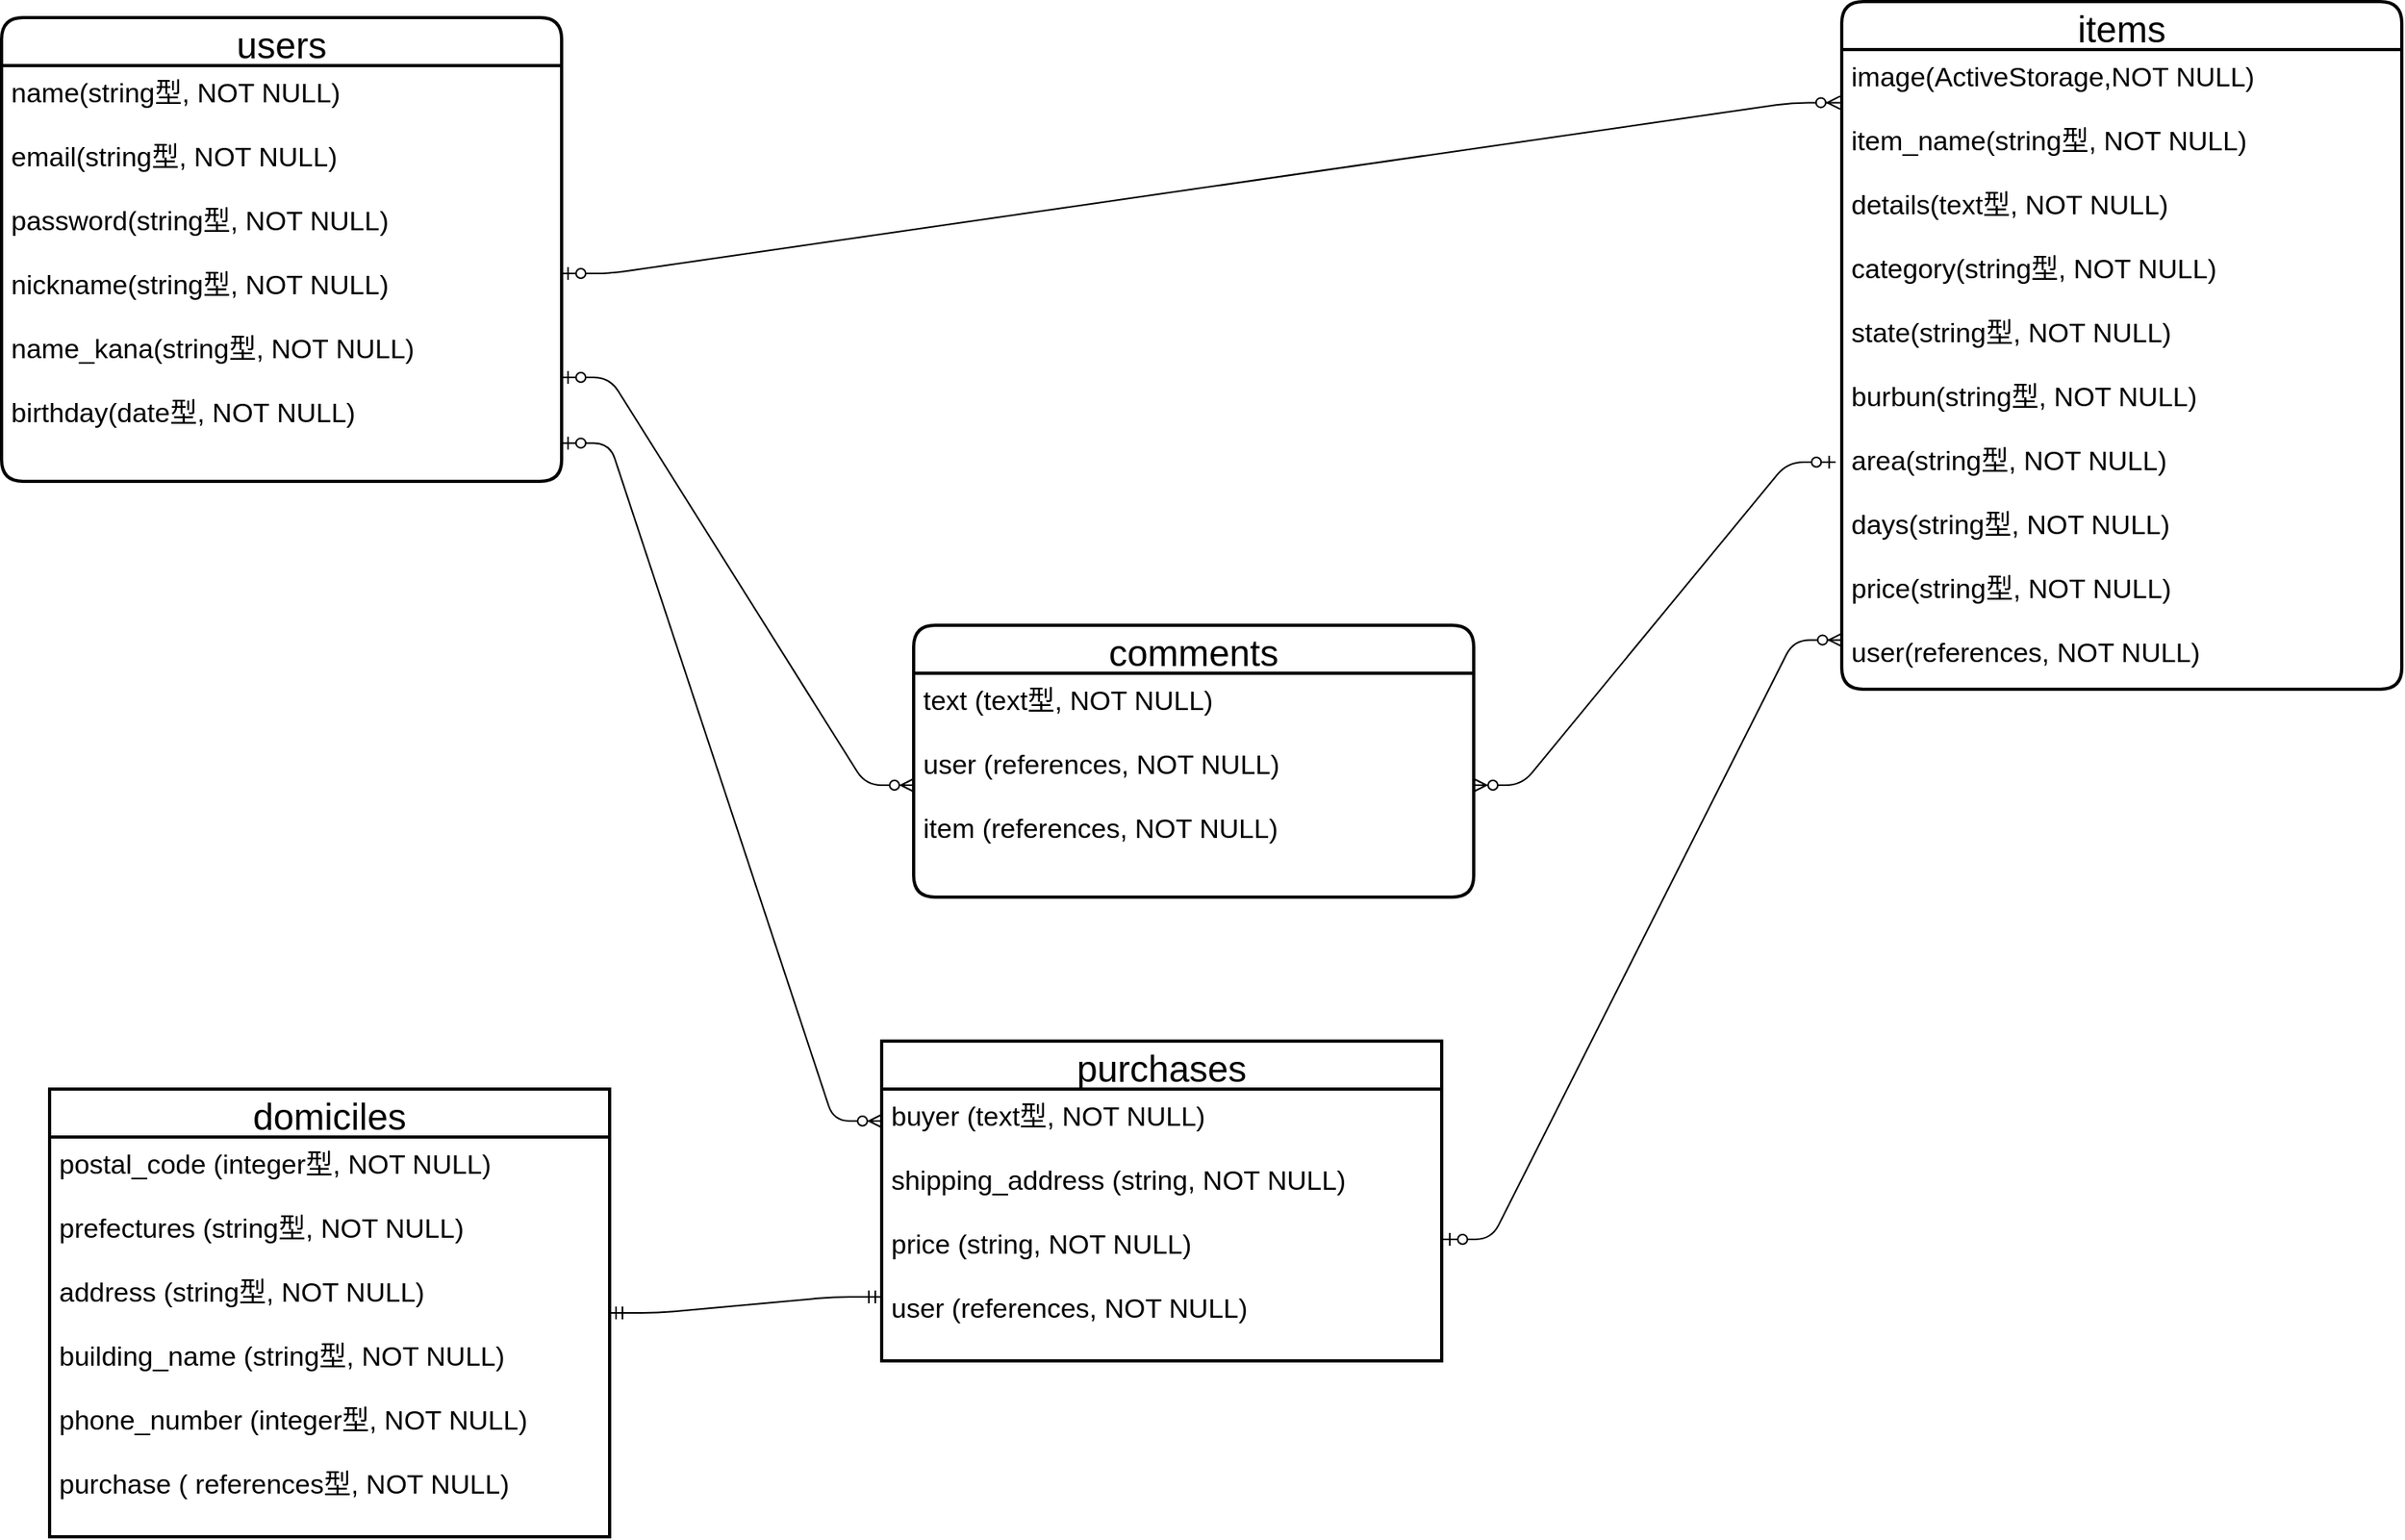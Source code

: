 <mxfile version="13.10.0" type="embed">
    <diagram id="eYEJpO8xNW3fcU3qhwMZ" name="ページ1">
        <mxGraphModel dx="8" dy="586" grid="1" gridSize="10" guides="1" tooltips="1" connect="1" arrows="1" fold="1" page="1" pageScale="1" pageWidth="1654" pageHeight="1169" math="0" shadow="0">
            <root>
                <mxCell id="0"/>
                <mxCell id="1" parent="0"/>
                <mxCell id="13" value="users" style="swimlane;childLayout=stackLayout;horizontal=1;startSize=30;horizontalStack=0;rounded=1;fontSize=23;fontStyle=0;strokeWidth=2;resizeParent=0;resizeLast=1;shadow=0;dashed=0;align=center;" parent="1" vertex="1">
                    <mxGeometry x="80" y="80" width="350" height="290" as="geometry"/>
                </mxCell>
                <mxCell id="14" value="name(string型, NOT NULL)&#10;&#10;email(string型, NOT NULL)&#10;&#10;password(string型, NOT NULL)&#10;&#10;nickname(string型, NOT NULL)&#10;&#10;name_kana(string型, NOT NULL)&#10;&#10;birthday(date型, NOT NULL)" style="align=left;strokeColor=none;fillColor=none;spacingLeft=4;fontSize=17;verticalAlign=top;resizable=0;rotatable=0;part=1;" parent="13" vertex="1">
                    <mxGeometry y="30" width="350" height="260" as="geometry"/>
                </mxCell>
                <mxCell id="15" value="items" style="swimlane;childLayout=stackLayout;horizontal=1;startSize=30;horizontalStack=0;rounded=1;fontSize=23;fontStyle=0;strokeWidth=2;resizeParent=0;resizeLast=1;shadow=0;dashed=0;align=center;" parent="1" vertex="1">
                    <mxGeometry x="1230" y="70" width="350" height="430" as="geometry"/>
                </mxCell>
                <mxCell id="16" value="image(ActiveStorage,NOT NULL)&#10;&#10;item_name(string型, NOT NULL)&#10;&#10;details(text型, NOT NULL)&#10;&#10;category(string型, NOT NULL)&#10;&#10;state(string型, NOT NULL)&#10;&#10;burbun(string型, NOT NULL)&#10;&#10;area(string型, NOT NULL)&#10;&#10;days(string型, NOT NULL)&#10;&#10;price(string型, NOT NULL)&#10;&#10;user(references, NOT NULL)&#10;&#10;" style="align=left;strokeColor=none;fillColor=none;spacingLeft=4;fontSize=17;verticalAlign=top;resizable=0;rotatable=0;part=1;" parent="15" vertex="1">
                    <mxGeometry y="30" width="350" height="400" as="geometry"/>
                </mxCell>
                <mxCell id="17" value="comments" style="swimlane;childLayout=stackLayout;horizontal=1;startSize=30;horizontalStack=0;rounded=1;fontSize=23;fontStyle=0;strokeWidth=2;resizeParent=0;resizeLast=1;shadow=0;dashed=0;align=center;" parent="1" vertex="1">
                    <mxGeometry x="650" y="460" width="350" height="170" as="geometry"/>
                </mxCell>
                <mxCell id="18" value="text (text型, NOT NULL)&#10;&#10;user (references, NOT NULL)&#10;&#10;item (references, NOT NULL)&#10;&#10;" style="align=left;strokeColor=none;fillColor=none;spacingLeft=4;fontSize=17;verticalAlign=top;resizable=0;rotatable=0;part=1;" parent="17" vertex="1">
                    <mxGeometry y="30" width="350" height="140" as="geometry"/>
                </mxCell>
                <mxCell id="19" value="purchases" style="swimlane;childLayout=stackLayout;horizontal=1;startSize=30;horizontalStack=0;rounded=1;fontSize=23;fontStyle=0;strokeWidth=2;resizeParent=0;resizeLast=1;shadow=0;dashed=0;align=center;arcSize=0;" parent="1" vertex="1">
                    <mxGeometry x="630" y="720" width="350" height="200" as="geometry"/>
                </mxCell>
                <mxCell id="20" value="buyer (text型, NOT NULL)&#10;&#10;shipping_address (string, NOT NULL)&#10;&#10;price (string, NOT NULL)&#10;&#10;user (references, NOT NULL)&#10;&#10;&#10;&#10;" style="align=left;strokeColor=none;fillColor=none;spacingLeft=4;fontSize=17;verticalAlign=top;resizable=0;rotatable=0;part=1;" parent="19" vertex="1">
                    <mxGeometry y="30" width="350" height="170" as="geometry"/>
                </mxCell>
                <mxCell id="37" value="domiciles" style="swimlane;childLayout=stackLayout;horizontal=1;startSize=30;horizontalStack=0;rounded=1;fontSize=23;fontStyle=0;strokeWidth=2;resizeParent=0;resizeLast=1;shadow=0;dashed=0;align=center;arcSize=0;" parent="1" vertex="1">
                    <mxGeometry x="110.0" y="750" width="350" height="280" as="geometry"/>
                </mxCell>
                <mxCell id="38" value="postal_code (integer型, NOT NULL)&#10;&#10;prefectures (string型, NOT NULL)&#10;&#10;address (string型, NOT NULL)&#10;&#10;building_name (string型, NOT NULL)&#10;&#10;phone_number (integer型, NOT NULL)&#10;&#10;purchase ( references型, NOT NULL)&#10;&#10;&#10;&#10;&#10;" style="align=left;strokeColor=none;fillColor=none;spacingLeft=4;fontSize=17;verticalAlign=top;resizable=0;rotatable=0;part=1;" parent="37" vertex="1">
                    <mxGeometry y="30" width="350" height="250" as="geometry"/>
                </mxCell>
                <mxCell id="42" value="" style="edgeStyle=entityRelationEdgeStyle;fontSize=12;html=1;endArrow=ERzeroToMany;startArrow=ERzeroToOne;entryX=-0.003;entryY=0.083;entryDx=0;entryDy=0;entryPerimeter=0;" parent="1" source="14" target="16" edge="1">
                    <mxGeometry width="100" height="100" relative="1" as="geometry">
                        <mxPoint x="827" y="170" as="sourcePoint"/>
                        <mxPoint x="1237" y="150" as="targetPoint"/>
                    </mxGeometry>
                </mxCell>
                <mxCell id="44" value="" style="edgeStyle=entityRelationEdgeStyle;fontSize=12;html=1;endArrow=ERzeroToMany;startArrow=ERzeroToOne;exitX=1;exitY=0.75;exitDx=0;exitDy=0;" parent="1" source="14" edge="1">
                    <mxGeometry width="100" height="100" relative="1" as="geometry">
                        <mxPoint x="580" y="470" as="sourcePoint"/>
                        <mxPoint x="650" y="560" as="targetPoint"/>
                    </mxGeometry>
                </mxCell>
                <mxCell id="45" value="" style="edgeStyle=entityRelationEdgeStyle;fontSize=12;html=1;endArrow=ERzeroToMany;startArrow=ERzeroToOne;exitX=1;exitY=0.908;exitDx=0;exitDy=0;entryX=0;entryY=0.25;entryDx=0;entryDy=0;exitPerimeter=0;" parent="1" source="14" target="19" edge="1">
                    <mxGeometry width="100" height="100" relative="1" as="geometry">
                        <mxPoint x="410" y="300" as="sourcePoint"/>
                        <mxPoint x="720" y="710" as="targetPoint"/>
                    </mxGeometry>
                </mxCell>
                <mxCell id="46" value="" style="edgeStyle=entityRelationEdgeStyle;fontSize=12;html=1;endArrow=ERzeroToMany;startArrow=ERzeroToOne;exitX=-0.011;exitY=0.645;exitDx=0;exitDy=0;exitPerimeter=0;" parent="1" source="16" target="18" edge="1">
                    <mxGeometry width="100" height="100" relative="1" as="geometry">
                        <mxPoint x="1050" y="390" as="sourcePoint"/>
                        <mxPoint x="1150" y="290" as="targetPoint"/>
                    </mxGeometry>
                </mxCell>
                <mxCell id="47" value="" style="edgeStyle=entityRelationEdgeStyle;fontSize=12;html=1;endArrow=ERmandOne;startArrow=ERmandOne;" parent="1" edge="1">
                    <mxGeometry width="100" height="100" relative="1" as="geometry">
                        <mxPoint x="460" y="890" as="sourcePoint"/>
                        <mxPoint x="630" y="880" as="targetPoint"/>
                    </mxGeometry>
                </mxCell>
                <mxCell id="49" value="" style="edgeStyle=entityRelationEdgeStyle;fontSize=12;html=1;endArrow=ERzeroToMany;startArrow=ERzeroToOne;entryX=0;entryY=0.923;entryDx=0;entryDy=0;entryPerimeter=0;exitX=1.003;exitY=0.553;exitDx=0;exitDy=0;exitPerimeter=0;" parent="1" source="20" target="16" edge="1">
                    <mxGeometry width="100" height="100" relative="1" as="geometry">
                        <mxPoint x="1070" y="740" as="sourcePoint"/>
                        <mxPoint x="1170" y="640" as="targetPoint"/>
                    </mxGeometry>
                </mxCell>
            </root>
        </mxGraphModel>
    </diagram>
</mxfile>
